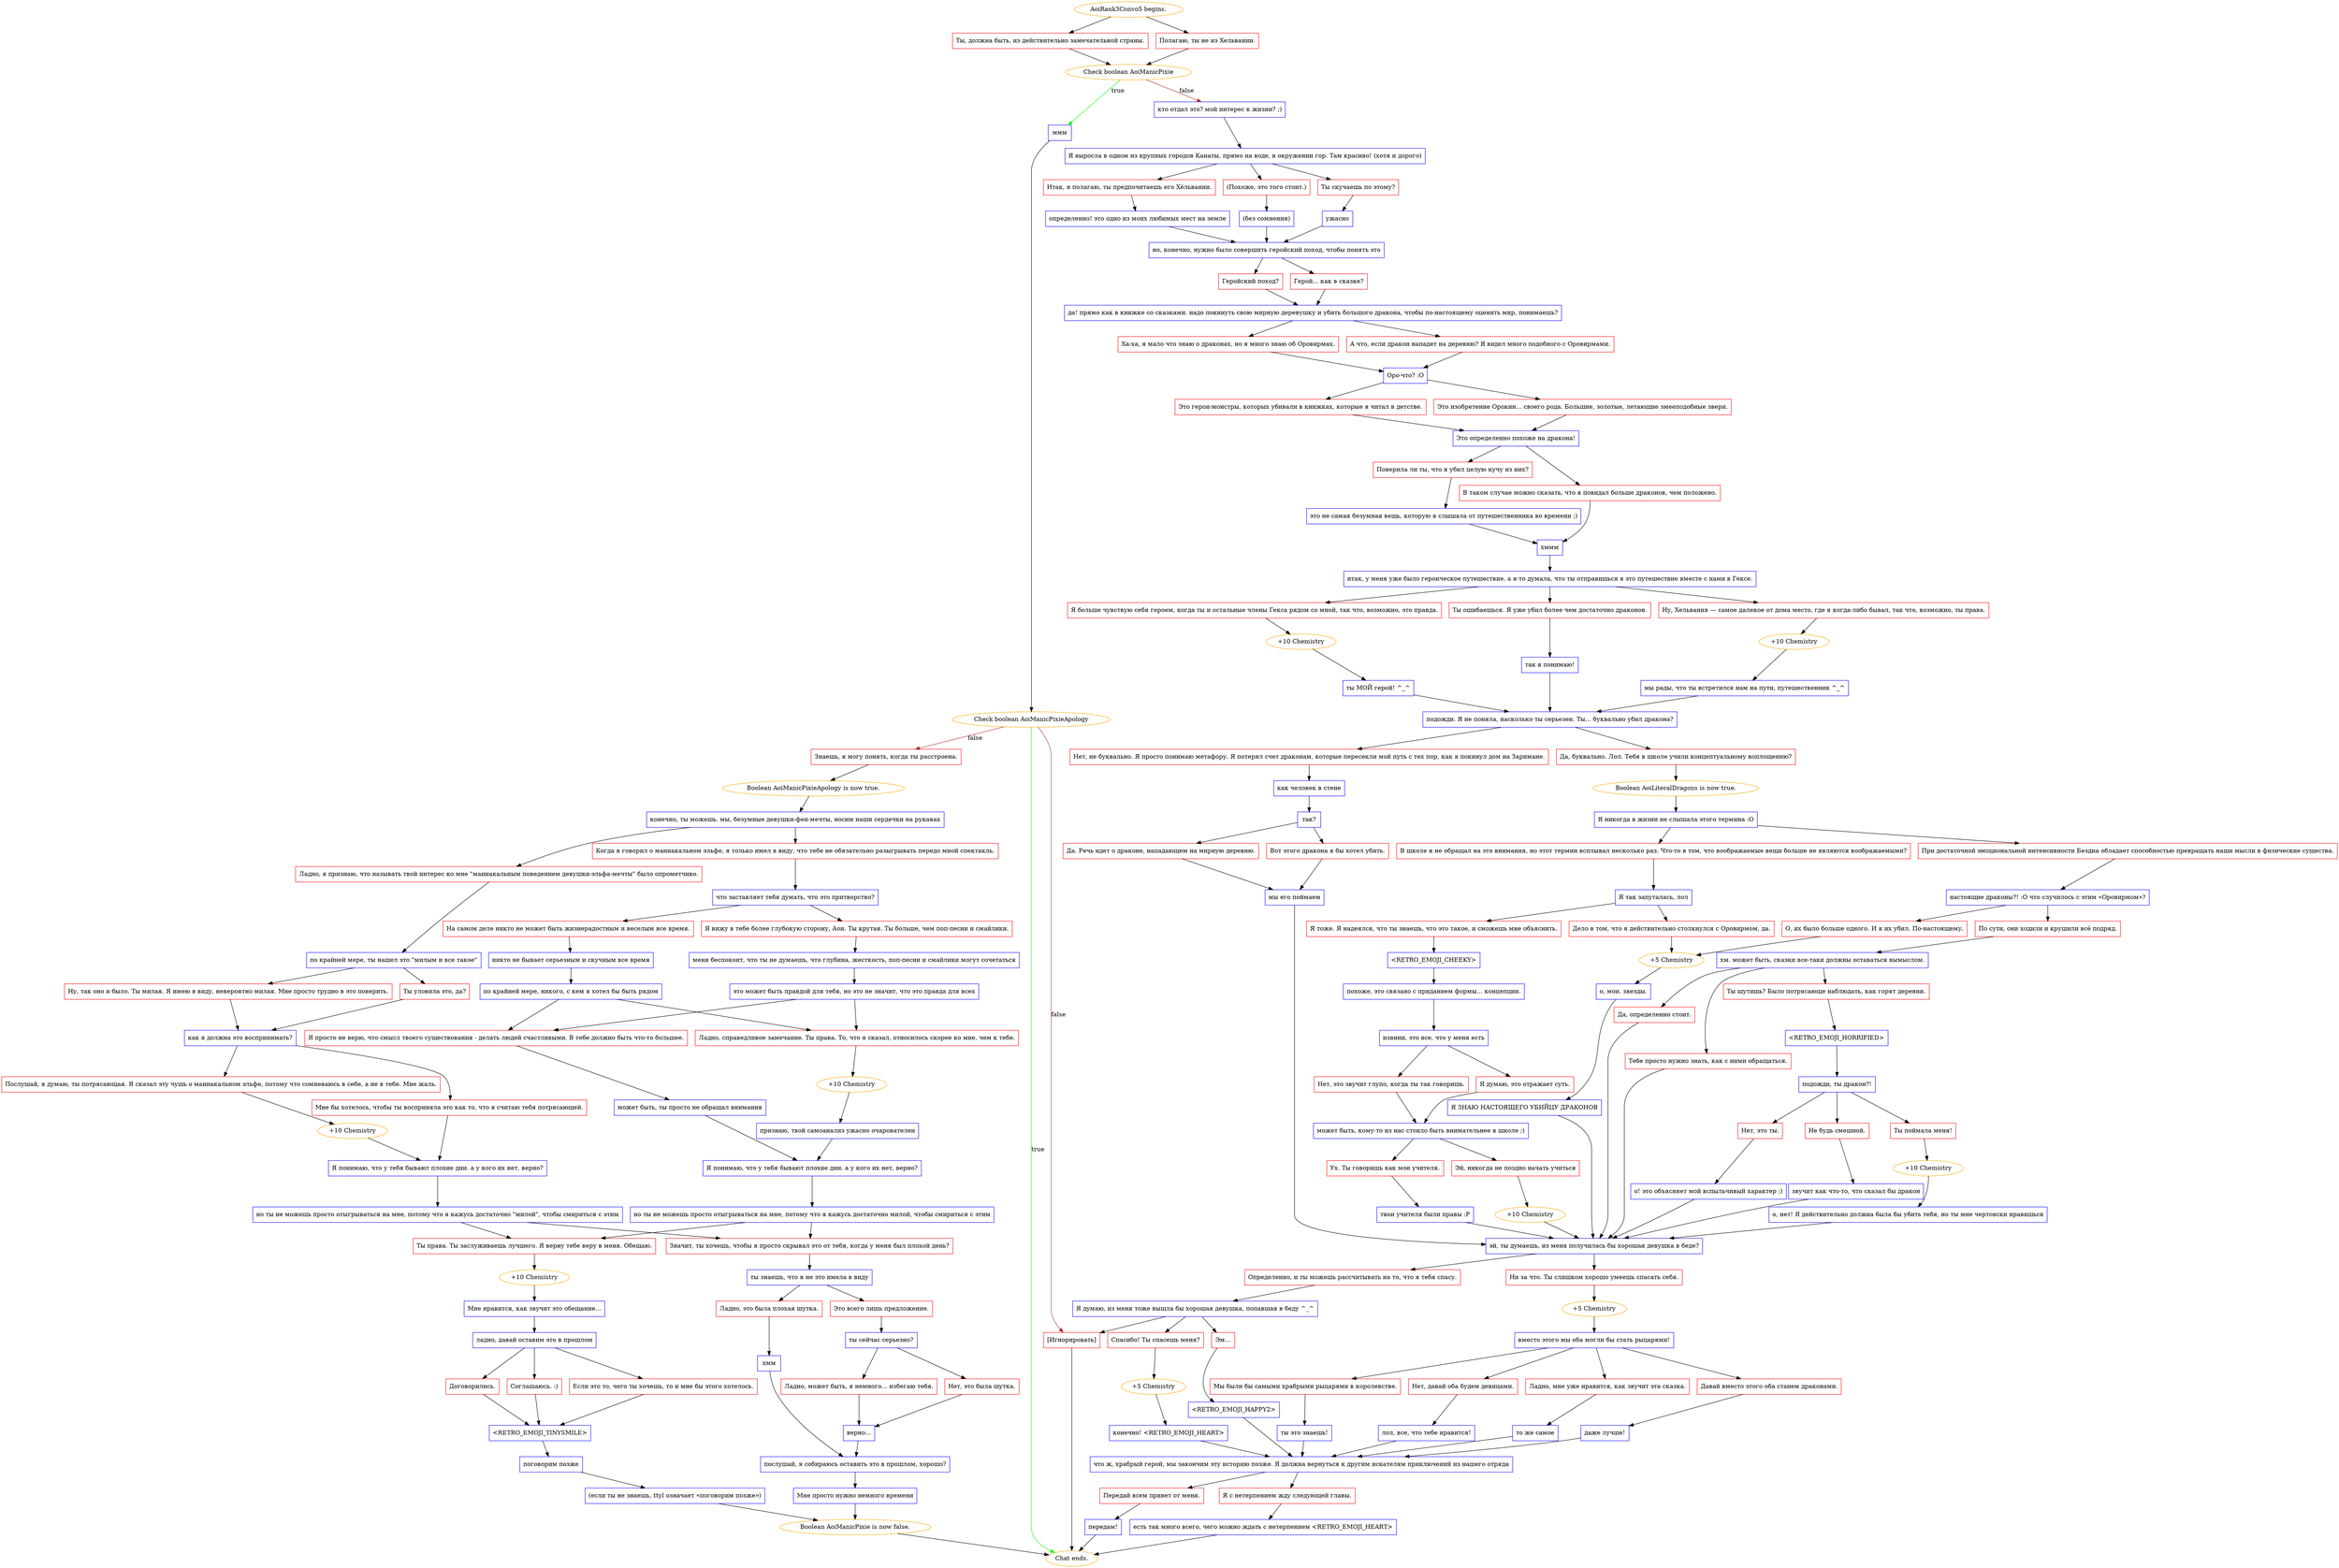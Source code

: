 digraph {
	"AoiRank3Convo5 begins." [color=orange];
		"AoiRank3Convo5 begins." -> j418314638;
		"AoiRank3Convo5 begins." -> j905373340;
	j418314638 [label="Ты, должна быть, из действительно замечательной страны.",shape=box,color=red];
		j418314638 -> j2667000972;
	j905373340 [label="Полагаю, ты не из Хельвании.",shape=box,color=red];
		j905373340 -> j2667000972;
	j2667000972 [label="Check boolean AoiManicPixie",color=orange];
		j2667000972 -> j3343057000 [label=true,color=green];
		j2667000972 -> j3250869249 [label=false,color=brown];
	j3343057000 [label="ммм",shape=box,color=blue];
		j3343057000 -> j1570464789;
	j3250869249 [label="кто отдал это? мой интерес к жизни? ;)",shape=box,color=blue];
		j3250869249 -> j2779563273;
	j1570464789 [label="Check boolean AoiManicPixieApology",color=orange];
		j1570464789 -> "Chat ends." [label=true,color=green];
		j1570464789 -> j941596810 [label=false,color=brown];
		j1570464789 -> j3432236701 [label=false,color=brown];
	j2779563273 [label="Я выросла в одном из крупных городов Канаты, прямо на воде, в окружении гор. Там красиво! (хотя и дорого)",shape=box,color=blue];
		j2779563273 -> j860164894;
		j2779563273 -> j1727317879;
		j2779563273 -> j1530265016;
	"Chat ends." [color=orange];
	j941596810 [label="Знаешь, я могу понять, когда ты расстроена.",shape=box,color=red];
		j941596810 -> j379345287;
	j3432236701 [label="[Игнорировать]",shape=box,color=red];
		j3432236701 -> "Chat ends.";
	j860164894 [label="Ты скучаешь по этому?",shape=box,color=red];
		j860164894 -> j415382399;
	j1727317879 [label="Итак, я полагаю, ты предпочитаешь его Хёльвании.",shape=box,color=red];
		j1727317879 -> j598654809;
	j1530265016 [label="(Похоже, это того стоит.)",shape=box,color=red];
		j1530265016 -> j83029492;
	j379345287 [label="Boolean AoiManicPixieApology is now true.",color=orange];
		j379345287 -> j3969331879;
	j415382399 [label="ужасно",shape=box,color=blue];
		j415382399 -> j2418975609;
	j598654809 [label="определенно! это одно из моих любимых мест на земле",shape=box,color=blue];
		j598654809 -> j2418975609;
	j83029492 [label="(без сомнения)",shape=box,color=blue];
		j83029492 -> j2418975609;
	j3969331879 [label="конечно, ты можешь. мы, безумные девушки-феи-мечты, носим наши сердечки на рукавах",shape=box,color=blue];
		j3969331879 -> j3021920049;
		j3969331879 -> j1363475831;
	j2418975609 [label="но, конечно, нужно было совершить геройский поход, чтобы понять это",shape=box,color=blue];
		j2418975609 -> j1401605424;
		j2418975609 -> j292636642;
	j3021920049 [label="Ладно, я признаю, что называть твой интерес ко мне \"маниакальным поведением девушки-эльфа-мечты\" было опрометчиво.",shape=box,color=red];
		j3021920049 -> j2553556536;
	j1363475831 [label="Когда я говорил о маниакальном эльфе, я только имел в виду, что тебе не обязательно разыгрывать передо мной спектакль.",shape=box,color=red];
		j1363475831 -> j3612578552;
	j1401605424 [label="Геройский поход?",shape=box,color=red];
		j1401605424 -> j1106714799;
	j292636642 [label="Герой... как в сказке?",shape=box,color=red];
		j292636642 -> j1106714799;
	j2553556536 [label="по крайней мере, ты нашел это \"милым и все такое\"",shape=box,color=blue];
		j2553556536 -> j2997315108;
		j2553556536 -> j1508531309;
	j3612578552 [label="что заставляет тебя думать, что это притворство?",shape=box,color=blue];
		j3612578552 -> j4070294339;
		j3612578552 -> j2074091009;
	j1106714799 [label="да! прямо как в книжке со сказками. надо покинуть свою мирную деревушку и убить большого дракона, чтобы по-настоящему оценить мир, понимаешь?",shape=box,color=blue];
		j1106714799 -> j3298339144;
		j1106714799 -> j870802057;
	j2997315108 [label="Ну, так оно и было. Ты милая. Я имею в виду, невероятно милая. Мне просто трудно в это поверить.",shape=box,color=red];
		j2997315108 -> j3755769861;
	j1508531309 [label="Ты уловила это, да?",shape=box,color=red];
		j1508531309 -> j3755769861;
	j4070294339 [label="На самом деле никто не может быть жизнерадостным и веселым все время.",shape=box,color=red];
		j4070294339 -> j3843152100;
	j2074091009 [label="Я вижу в тебе более глубокую сторону, Аои. Ты крутая. Ты больше, чем поп-песни и смайлики.",shape=box,color=red];
		j2074091009 -> j3241286286;
	j3298339144 [label="Ха-ха, я мало что знаю о драконах, но я много знаю об Оровирмах.",shape=box,color=red];
		j3298339144 -> j1282069598;
	j870802057 [label="А что, если дракон нападет на деревню? Я видел много подобного с Оровирмами.",shape=box,color=red];
		j870802057 -> j1282069598;
	j3755769861 [label="как я должна это воспринимать?",shape=box,color=blue];
		j3755769861 -> j2937067672;
		j3755769861 -> j2615493232;
	j3843152100 [label="никто не бывает серьезным и скучным все время",shape=box,color=blue];
		j3843152100 -> j315680116;
	j3241286286 [label="меня беспокоит, что ты не думаешь, что глубина, жесткость, поп-песни и смайлики могут сочетаться",shape=box,color=blue];
		j3241286286 -> j3424600509;
	j1282069598 [label="Оро-что? :O",shape=box,color=blue];
		j1282069598 -> j3554596479;
		j1282069598 -> j872301361;
	j2937067672 [label="Послушай, я думаю, ты потрясающая. Я сказал эту чушь о маниакальном эльфе, потому что сомневаюсь в себе, а не в тебе. Мне жаль.",shape=box,color=red];
		j2937067672 -> j4254878733;
	j2615493232 [label="Мне бы хотелось, чтобы ты восприняла это как то, что я считаю тебя потрясающей.",shape=box,color=red];
		j2615493232 -> j4090848016;
	j315680116 [label="по крайней мере, никого, с кем я хотел бы быть рядом",shape=box,color=blue];
		j315680116 -> j3100221520;
		j315680116 -> j2043279923;
	j3424600509 [label="это может быть правдой для тебя, но это не значит, что это правда для всех",shape=box,color=blue];
		j3424600509 -> j2043279923;
		j3424600509 -> j3100221520;
	j3554596479 [label="Это герои-монстры, которых убивали в книжках, которые я читал в детстве.",shape=box,color=red];
		j3554596479 -> j3848211621;
	j872301361 [label="Это изобретение Орокин... своего рода. Большие, золотые, летающие змееподобные звери.",shape=box,color=red];
		j872301361 -> j3848211621;
	j4254878733 [label="+10 Chemistry",color=orange];
		j4254878733 -> j4090848016;
	j4090848016 [label="Я понимаю, что у тебя бывают плохие дни. а у кого их нет, верно?",shape=box,color=blue];
		j4090848016 -> j2492863079;
	j3100221520 [label="Я просто не верю, что смысл твоего существования - делать людей счастливыми. В тебе должно быть что-то большее.",shape=box,color=red];
		j3100221520 -> j234929712;
	j2043279923 [label="Ладно, справедливое замечание. Ты права. То, что я сказал, относилось скорее ко мне, чем к тебе.",shape=box,color=red];
		j2043279923 -> j1612220204;
	j3848211621 [label="Это определенно похоже на дракона!",shape=box,color=blue];
		j3848211621 -> j3710298642;
		j3848211621 -> j3979791037;
	j2492863079 [label="но ты не можешь просто отыгрываться на мне, потому что я кажусь достаточно \"милой\", чтобы смириться с этим",shape=box,color=blue];
		j2492863079 -> j1899896775;
		j2492863079 -> j346039719;
	j234929712 [label="может быть, ты просто не обращал внимания",shape=box,color=blue];
		j234929712 -> j184789315;
	j1612220204 [label="+10 Chemistry",color=orange];
		j1612220204 -> j1705454379;
	j3710298642 [label="Поверила ли ты, что я убил целую кучу из них?",shape=box,color=red];
		j3710298642 -> j2137983357;
	j3979791037 [label="В таком случае можно сказать, что я повидал больше драконов, чем положено.",shape=box,color=red];
		j3979791037 -> j2526735623;
	j1899896775 [label="Ты права. Ты заслуживаешь лучшего. Я верну тебе веру в меня. Обещаю.",shape=box,color=red];
		j1899896775 -> j1649832623;
	j346039719 [label="Значит, ты хочешь, чтобы я просто скрывал это от тебя, когда у меня был плохой день?",shape=box,color=red];
		j346039719 -> j836753442;
	j184789315 [label="Я понимаю, что у тебя бывают плохие дни. а у кого их нет, верно?",shape=box,color=blue];
		j184789315 -> j1081835135;
	j1705454379 [label="признаю, твой самоанализ ужасно очарователен",shape=box,color=blue];
		j1705454379 -> j184789315;
	j2137983357 [label="это не самая безумная вещь, которую я слышала от путешественника во времени ;)",shape=box,color=blue];
		j2137983357 -> j2526735623;
	j2526735623 [label="хммм",shape=box,color=blue];
		j2526735623 -> j3633562325;
	j1649832623 [label="+10 Chemistry",color=orange];
		j1649832623 -> j3684712821;
	j836753442 [label="ты знаешь, что я не это имела в виду",shape=box,color=blue];
		j836753442 -> j2575390457;
		j836753442 -> j4241338743;
	j1081835135 [label="но ты не можешь просто отыгрываться на мне, потому что я кажусь достаточно милой, чтобы смириться с этим",shape=box,color=blue];
		j1081835135 -> j1899896775;
		j1081835135 -> j346039719;
	j3633562325 [label="итак, у меня уже было героическое путешествие. а я-то думала, что ты отправишься в это путешествие вместе с нами в Гексе.",shape=box,color=blue];
		j3633562325 -> j1336845011;
		j3633562325 -> j3991685245;
		j3633562325 -> j3806889628;
	j3684712821 [label="Мне нравится, как звучит это обещание...",shape=box,color=blue];
		j3684712821 -> j1075918121;
	j2575390457 [label="Это всего лишь предложение.",shape=box,color=red];
		j2575390457 -> j4273031997;
	j4241338743 [label="Ладно, это была плохая шутка.",shape=box,color=red];
		j4241338743 -> j234295228;
	j1336845011 [label="Ну, Хельвания — самое далекое от дома место, где я когда-либо бывал, так что, возможно, ты права.",shape=box,color=red];
		j1336845011 -> j1387748942;
	j3991685245 [label="Я больше чувствую себя героем, когда ты и остальные члены Гекса рядом со мной, так что, возможно, это правда.",shape=box,color=red];
		j3991685245 -> j744269976;
	j3806889628 [label="Ты ошибаешься. Я уже убил более чем достаточно драконов.",shape=box,color=red];
		j3806889628 -> j1337068423;
	j1075918121 [label="ладно, давай оставим это в прошлом",shape=box,color=blue];
		j1075918121 -> j916209235;
		j1075918121 -> j445252168;
		j1075918121 -> j1706969485;
	j4273031997 [label="ты сейчас серьезно?",shape=box,color=blue];
		j4273031997 -> j401762078;
		j4273031997 -> j1108096142;
	j234295228 [label="хмм",shape=box,color=blue];
		j234295228 -> j194269674;
	j1387748942 [label="+10 Chemistry",color=orange];
		j1387748942 -> j3687606735;
	j744269976 [label="+10 Chemistry",color=orange];
		j744269976 -> j3919415767;
	j1337068423 [label="так я понимаю!",shape=box,color=blue];
		j1337068423 -> j2023973558;
	j916209235 [label="Договорились.",shape=box,color=red];
		j916209235 -> j947172707;
	j445252168 [label="Соглашаюсь. :)",shape=box,color=red];
		j445252168 -> j947172707;
	j1706969485 [label="Если это то, чего ты хочешь, то и мне бы этого хотелось.",shape=box,color=red];
		j1706969485 -> j947172707;
	j401762078 [label="Ладно, может быть, я немного... избегаю тебя.",shape=box,color=red];
		j401762078 -> j3301705365;
	j1108096142 [label="Нет, это была шутка.",shape=box,color=red];
		j1108096142 -> j3301705365;
	j194269674 [label="послушай, я собираюсь оставить это в прошлом, хорошо?",shape=box,color=blue];
		j194269674 -> j2170117060;
	j3687606735 [label="мы рады, что ты встретился нам на пути, путешественник ^_^",shape=box,color=blue];
		j3687606735 -> j2023973558;
	j3919415767 [label="ты МОЙ герой! ^_^",shape=box,color=blue];
		j3919415767 -> j2023973558;
	j2023973558 [label="подожди. Я не поняла, насколько ты серьезен. Ты... буквально убил дракона?",shape=box,color=blue];
		j2023973558 -> j4275432629;
		j2023973558 -> j2214696711;
	j947172707 [label="<RETRO_EMOJI_TINYSMILE>",shape=box,color=blue];
		j947172707 -> j869934347;
	j3301705365 [label="верно...",shape=box,color=blue];
		j3301705365 -> j194269674;
	j2170117060 [label="Мне просто нужно немного времени",shape=box,color=blue];
		j2170117060 -> j4025535607;
	j4275432629 [label="Да, буквально. Лол. Тебя в школе учили концептуальному воплощению?",shape=box,color=red];
		j4275432629 -> j242161366;
	j2214696711 [label="Нет, не буквально. Я просто понимаю метафору. Я потерял счет драконам, которые пересекли мой путь с тех пор, как я покинул дом на Заримане.",shape=box,color=red];
		j2214696711 -> j1808356354;
	j869934347 [label="поговорим позже",shape=box,color=blue];
		j869934347 -> j284836817;
	j4025535607 [label="Boolean AoiManicPixie is now false.",color=orange];
		j4025535607 -> "Chat ends.";
	j242161366 [label="Boolean AoiLiteralDragons is now true.",color=orange];
		j242161366 -> j172705176;
	j1808356354 [label="как человек в стене",shape=box,color=blue];
		j1808356354 -> j2086694967;
	j284836817 [label="(если ты не знаешь, ttyl означает «поговорим позже»)",shape=box,color=blue];
		j284836817 -> j4025535607;
	j172705176 [label="Я никогда в жизни не слышала этого термина :O",shape=box,color=blue];
		j172705176 -> j749632705;
		j172705176 -> j2755488283;
	j2086694967 [label="так?",shape=box,color=blue];
		j2086694967 -> j2044404094;
		j2086694967 -> j2439316760;
	j749632705 [label="В школе я не обращал на это внимания, но этот термин всплывал несколько раз. Что-то в том, что воображаемые вещи больше не являются воображаемыми?",shape=box,color=red];
		j749632705 -> j1081831656;
	j2755488283 [label="При достаточной эмоциональной интенсивности Бездна обладает способностью превращать наши мысли в физические существа.",shape=box,color=red];
		j2755488283 -> j2146498204;
	j2044404094 [label="Да. Речь идет о драконе, нападающем на мирную деревню.",shape=box,color=red];
		j2044404094 -> j1655957296;
	j2439316760 [label="Вот этого дракона я бы хотел убить.",shape=box,color=red];
		j2439316760 -> j1655957296;
	j1081831656 [label="Я так запуталась, лол",shape=box,color=blue];
		j1081831656 -> j1857148941;
		j1081831656 -> j930189181;
	j2146498204 [label="настоящие драконы?! :O что случилось с этим «Оровирмом»?",shape=box,color=blue];
		j2146498204 -> j1038104423;
		j2146498204 -> j1892909399;
	j1655957296 [label="мы его поймаем",shape=box,color=blue];
		j1655957296 -> j2760023011;
	j1857148941 [label="Я тоже. Я надеялся, что ты знаешь, что это такое, и сможешь мне объяснить.",shape=box,color=red];
		j1857148941 -> j4226187321;
	j930189181 [label="Дело в том, что я действительно столкнулся с Оровирмом, да.",shape=box,color=red];
		j930189181 -> j2032248011;
	j1038104423 [label="О, их было больше одного. И я их убил. По-настоящему.",shape=box,color=red];
		j1038104423 -> j2032248011;
	j1892909399 [label="По сути, они ходили и крушили всё подряд.",shape=box,color=red];
		j1892909399 -> j3799610185;
	j2760023011 [label="эй, ты думаешь, из меня получилась бы хорошая девушка в беде?",shape=box,color=blue];
		j2760023011 -> j2509378491;
		j2760023011 -> j1810386143;
	j4226187321 [label="<RETRO_EMOJI_CHEEKY>",shape=box,color=blue];
		j4226187321 -> j1508993631;
	j2032248011 [label="+5 Chemistry",color=orange];
		j2032248011 -> j3413114795;
	j3799610185 [label="хм. может быть, сказки все-таки должны оставаться вымыслом.",shape=box,color=blue];
		j3799610185 -> j3808873180;
		j3799610185 -> j1549867226;
		j3799610185 -> j1685338647;
	j2509378491 [label="Определенно, и ты можешь рассчитывать на то, что я тебя спасу.",shape=box,color=red];
		j2509378491 -> j3696336799;
	j1810386143 [label="Ни за что. Ты слишком хорошо умеешь спасать себя.",shape=box,color=red];
		j1810386143 -> j4124100618;
	j1508993631 [label="похоже, это связано с приданием формы... концепции.",shape=box,color=blue];
		j1508993631 -> j1152691707;
	j3413114795 [label="о, мои. звезды.",shape=box,color=blue];
		j3413114795 -> j679948297;
	j3808873180 [label="Да, определенно стоит.",shape=box,color=red];
		j3808873180 -> j2760023011;
	j1549867226 [label="Тебе просто нужно знать, как с ними обращаться.",shape=box,color=red];
		j1549867226 -> j2760023011;
	j1685338647 [label="Ты шутишь? Было потрясающе наблюдать, как горят деревни.",shape=box,color=red];
		j1685338647 -> j2844131652;
	j3696336799 [label="Я думаю, из меня тоже вышла бы хорошая девушка, попавшая в беду ^_^",shape=box,color=blue];
		j3696336799 -> j3316232920;
		j3696336799 -> j3898804147;
		j3696336799 -> j3432236701;
	j4124100618 [label="+5 Chemistry",color=orange];
		j4124100618 -> j2934350047;
	j1152691707 [label="извини, это все, что у меня есть",shape=box,color=blue];
		j1152691707 -> j4290808076;
		j1152691707 -> j2652031343;
	j679948297 [label="Я ЗНАЮ НАСТОЯЩЕГО УБИЙЦУ ДРАКОНОВ",shape=box,color=blue];
		j679948297 -> j2760023011;
	j2844131652 [label="<RETRO_EMOJI_HORRIFIED>",shape=box,color=blue];
		j2844131652 -> j2865550789;
	j3316232920 [label="Спасибо! Ты спасешь меня?",shape=box,color=red];
		j3316232920 -> j883489646;
	j3898804147 [label="Эм...",shape=box,color=red];
		j3898804147 -> j728391367;
	j2934350047 [label="вместо этого мы оба могли бы стать рыцарями!",shape=box,color=blue];
		j2934350047 -> j108458787;
		j2934350047 -> j3797942197;
		j2934350047 -> j3316128294;
		j2934350047 -> j406440954;
	j4290808076 [label="Я думаю, это отражает суть.",shape=box,color=red];
		j4290808076 -> j1024215161;
	j2652031343 [label="Нет, это звучит глупо, когда ты так говоришь.",shape=box,color=red];
		j2652031343 -> j1024215161;
	j2865550789 [label="подожди, ты дракон?!",shape=box,color=blue];
		j2865550789 -> j3316138048;
		j2865550789 -> j3449984411;
		j2865550789 -> j3600128219;
	j883489646 [label="+5 Chemistry",color=orange];
		j883489646 -> j671241657;
	j728391367 [label="<RETRO_EMOJI_HAPPY2>",shape=box,color=blue];
		j728391367 -> j2095886467;
	j108458787 [label="Ладно, мне уже нравится, как звучит эта сказка.",shape=box,color=red];
		j108458787 -> j3867005606;
	j3797942197 [label="Давай вместо этого оба станем драконами.",shape=box,color=red];
		j3797942197 -> j3839833793;
	j3316128294 [label="Мы были бы самыми храбрыми рыцарями в королевстве.",shape=box,color=red];
		j3316128294 -> j1640159923;
	j406440954 [label="Нет, давай оба будем девицами.",shape=box,color=red];
		j406440954 -> j2297919578;
	j1024215161 [label="может быть, кому-то из нас стоило быть внимательнее в школе ;)",shape=box,color=blue];
		j1024215161 -> j445132434;
		j1024215161 -> j149642626;
	j3316138048 [label="Ты поймала меня!",shape=box,color=red];
		j3316138048 -> j2009358680;
	j3449984411 [label="Нет, это ты.",shape=box,color=red];
		j3449984411 -> j859339902;
	j3600128219 [label="Не будь смешной.",shape=box,color=red];
		j3600128219 -> j597901136;
	j671241657 [label="конечно! <RETRO_EMOJI_HEART>",shape=box,color=blue];
		j671241657 -> j2095886467;
	j2095886467 [label="что ж, храбрый герой, мы закончим эту историю позже. Я должна вернуться к другим искателям приключений из нашего отряда",shape=box,color=blue];
		j2095886467 -> j260779962;
		j2095886467 -> j2580355841;
	j3867005606 [label="то же самое",shape=box,color=blue];
		j3867005606 -> j2095886467;
	j3839833793 [label="даже лучше!",shape=box,color=blue];
		j3839833793 -> j2095886467;
	j1640159923 [label="ты это знаешь!",shape=box,color=blue];
		j1640159923 -> j2095886467;
	j2297919578 [label="лол, все, что тебе нравится!",shape=box,color=blue];
		j2297919578 -> j2095886467;
	j445132434 [label="Эй, никогда не поздно начать учиться",shape=box,color=red];
		j445132434 -> j2227296251;
	j149642626 [label="Ух. Ты говоришь как мои учителя.",shape=box,color=red];
		j149642626 -> j1002026605;
	j2009358680 [label="+10 Chemistry",color=orange];
		j2009358680 -> j3260400177;
	j859339902 [label="о! это объясняет мой вспыльчивый характер ;)",shape=box,color=blue];
		j859339902 -> j2760023011;
	j597901136 [label="звучит как что-то, что сказал бы дракон",shape=box,color=blue];
		j597901136 -> j2760023011;
	j260779962 [label="Передай всем привет от меня.",shape=box,color=red];
		j260779962 -> j2933928091;
	j2580355841 [label="Я с нетерпением жду следующей главы.",shape=box,color=red];
		j2580355841 -> j1575804728;
	j2227296251 [label="+10 Chemistry",color=orange];
		j2227296251 -> j2760023011;
	j1002026605 [label="твои учителя были правы :Р",shape=box,color=blue];
		j1002026605 -> j2760023011;
	j3260400177 [label="о, нет! Я действительно должна была бы убить тебя, но ты мне чертовски нравишься",shape=box,color=blue];
		j3260400177 -> j2760023011;
	j2933928091 [label="передам!",shape=box,color=blue];
		j2933928091 -> "Chat ends.";
	j1575804728 [label="есть так много всего, чего можно ждать с нетерпением <RETRO_EMOJI_HEART>",shape=box,color=blue];
		j1575804728 -> "Chat ends.";
}